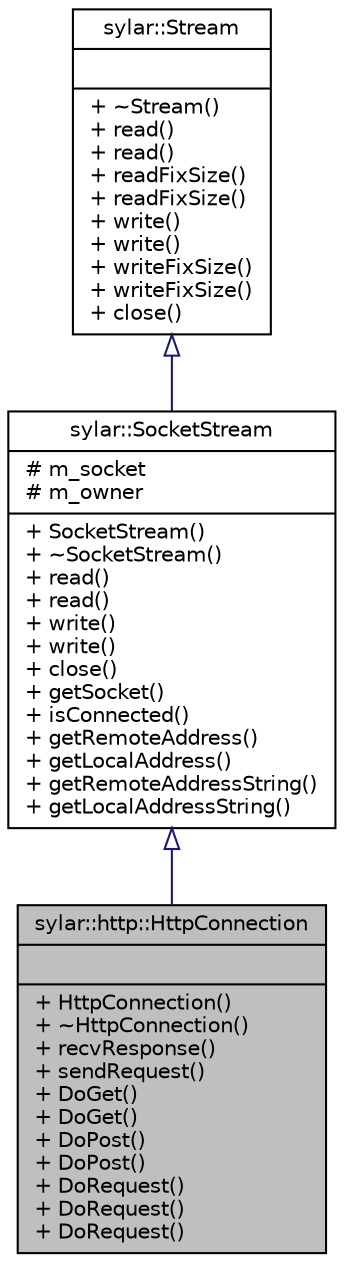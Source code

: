 digraph "sylar::http::HttpConnection"
{
 // LATEX_PDF_SIZE
  edge [fontname="Helvetica",fontsize="10",labelfontname="Helvetica",labelfontsize="10"];
  node [fontname="Helvetica",fontsize="10",shape=record];
  Node1 [label="{sylar::http::HttpConnection\n||+ HttpConnection()\l+ ~HttpConnection()\l+ recvResponse()\l+ sendRequest()\l+ DoGet()\l+ DoGet()\l+ DoPost()\l+ DoPost()\l+ DoRequest()\l+ DoRequest()\l+ DoRequest()\l}",height=0.2,width=0.4,color="black", fillcolor="grey75", style="filled", fontcolor="black",tooltip="HTTP客户端类"];
  Node2 -> Node1 [dir="back",color="midnightblue",fontsize="10",style="solid",arrowtail="onormal"];
  Node2 [label="{sylar::SocketStream\n|# m_socket\l# m_owner\l|+ SocketStream()\l+ ~SocketStream()\l+ read()\l+ read()\l+ write()\l+ write()\l+ close()\l+ getSocket()\l+ isConnected()\l+ getRemoteAddress()\l+ getLocalAddress()\l+ getRemoteAddressString()\l+ getLocalAddressString()\l}",height=0.2,width=0.4,color="black", fillcolor="white", style="filled",URL="$classsylar_1_1SocketStream.html",tooltip="Socket流"];
  Node3 -> Node2 [dir="back",color="midnightblue",fontsize="10",style="solid",arrowtail="onormal"];
  Node3 [label="{sylar::Stream\n||+ ~Stream()\l+ read()\l+ read()\l+ readFixSize()\l+ readFixSize()\l+ write()\l+ write()\l+ writeFixSize()\l+ writeFixSize()\l+ close()\l}",height=0.2,width=0.4,color="black", fillcolor="white", style="filled",URL="$classsylar_1_1Stream.html",tooltip="流结构"];
}
